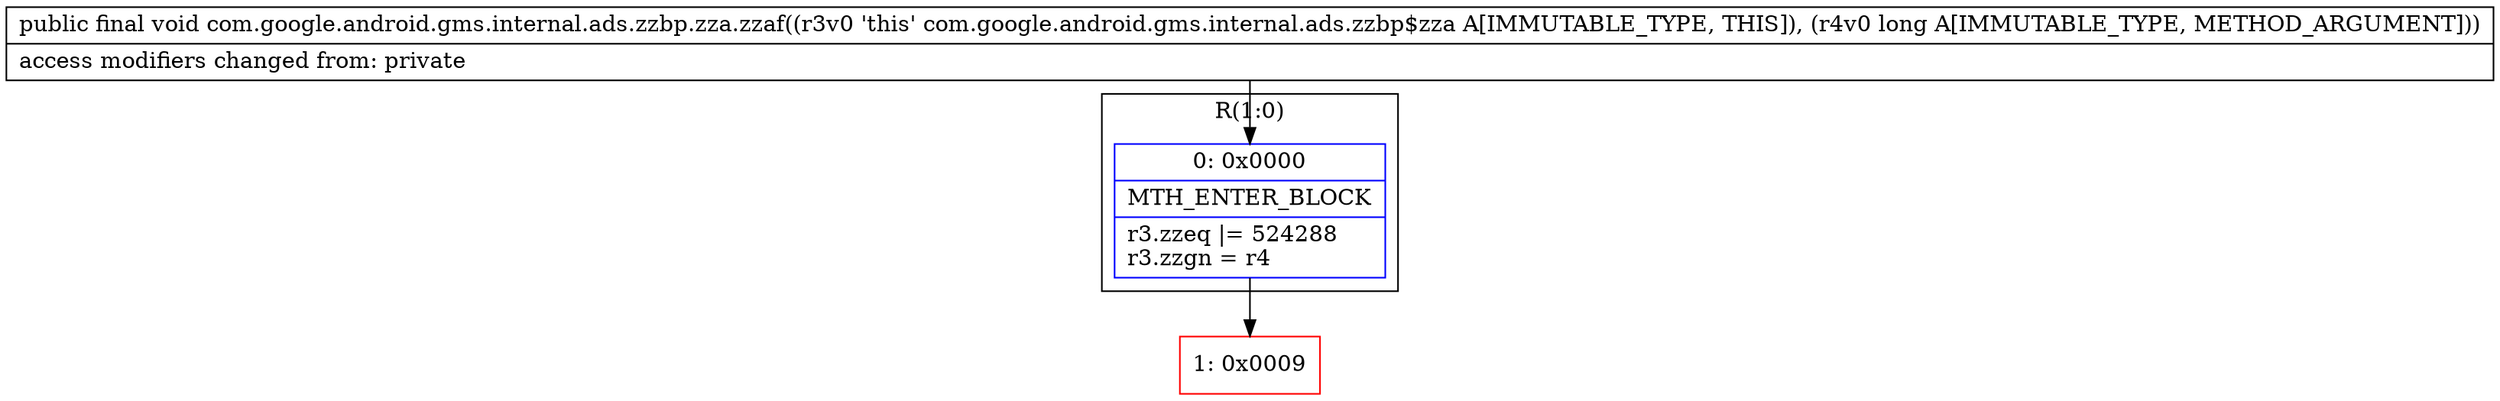 digraph "CFG forcom.google.android.gms.internal.ads.zzbp.zza.zzaf(J)V" {
subgraph cluster_Region_742118683 {
label = "R(1:0)";
node [shape=record,color=blue];
Node_0 [shape=record,label="{0\:\ 0x0000|MTH_ENTER_BLOCK\l|r3.zzeq \|= 524288\lr3.zzgn = r4\l}"];
}
Node_1 [shape=record,color=red,label="{1\:\ 0x0009}"];
MethodNode[shape=record,label="{public final void com.google.android.gms.internal.ads.zzbp.zza.zzaf((r3v0 'this' com.google.android.gms.internal.ads.zzbp$zza A[IMMUTABLE_TYPE, THIS]), (r4v0 long A[IMMUTABLE_TYPE, METHOD_ARGUMENT]))  | access modifiers changed from: private\l}"];
MethodNode -> Node_0;
Node_0 -> Node_1;
}

